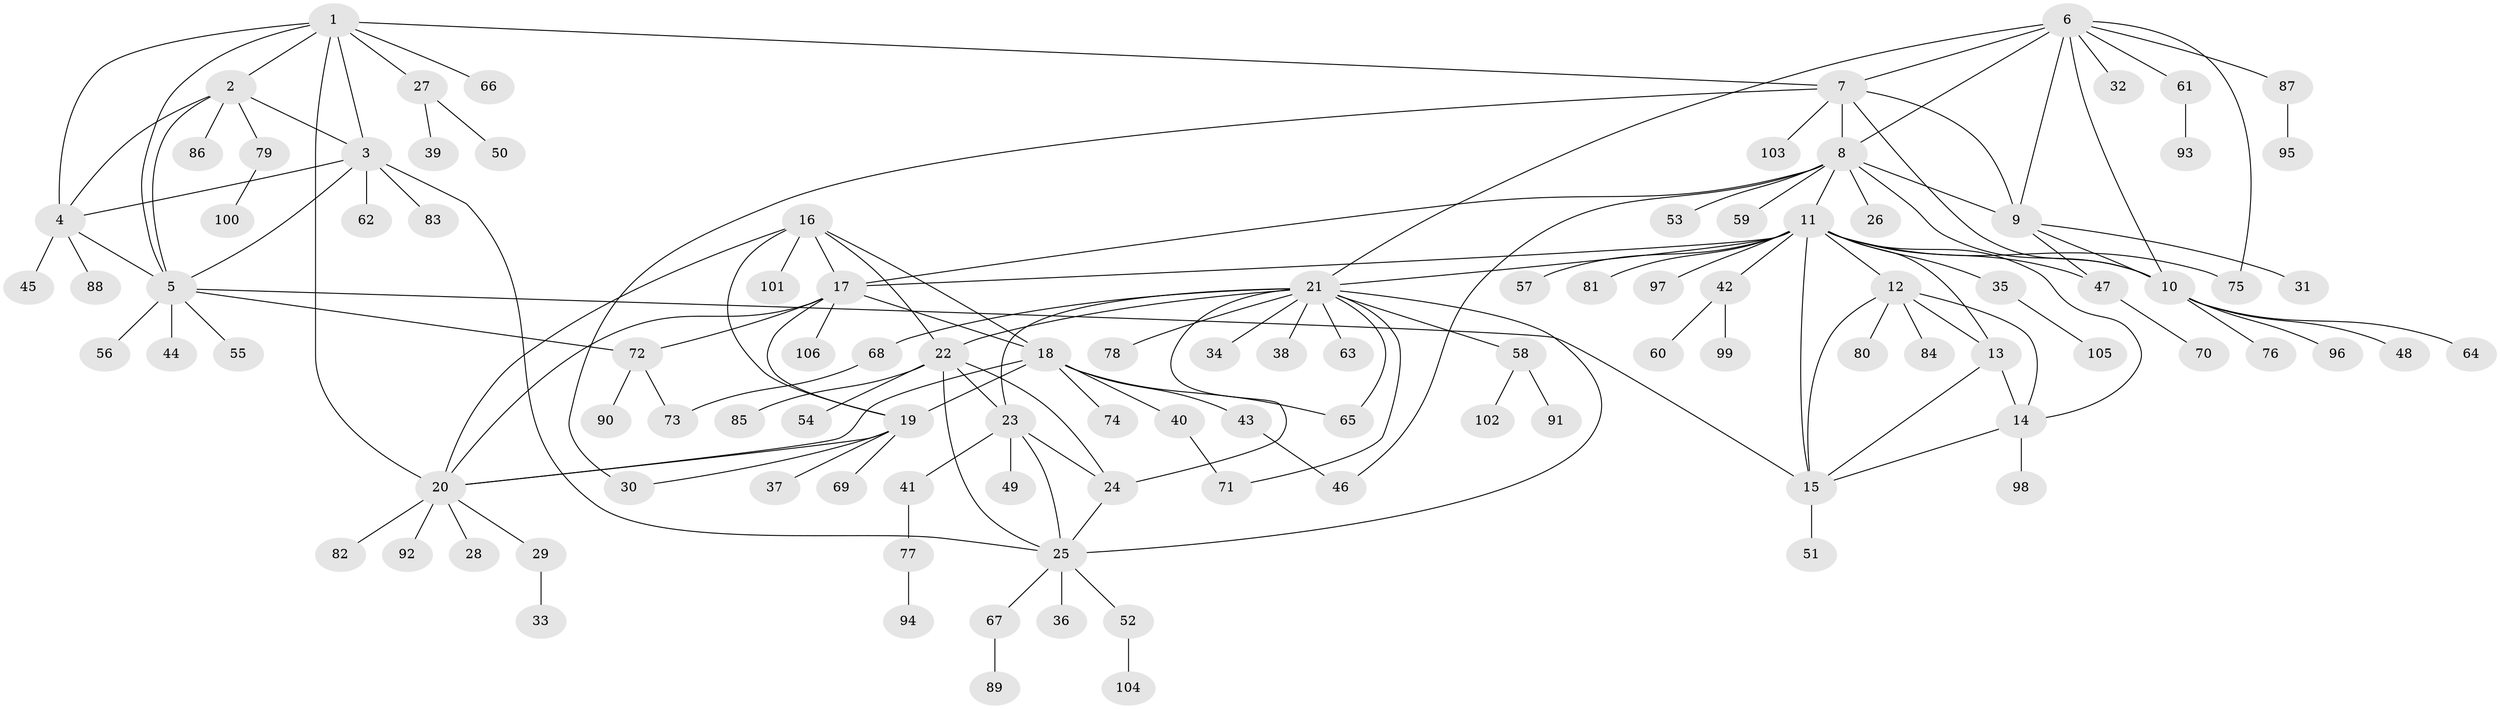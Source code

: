 // coarse degree distribution, {9: 0.0125, 5: 0.025, 4: 0.0375, 7: 0.025, 8: 0.025, 12: 0.0125, 6: 0.025, 14: 0.0125, 2: 0.2, 11: 0.0125, 16: 0.0125, 1: 0.5875, 3: 0.0125}
// Generated by graph-tools (version 1.1) at 2025/52/02/27/25 19:52:15]
// undirected, 106 vertices, 149 edges
graph export_dot {
graph [start="1"]
  node [color=gray90,style=filled];
  1;
  2;
  3;
  4;
  5;
  6;
  7;
  8;
  9;
  10;
  11;
  12;
  13;
  14;
  15;
  16;
  17;
  18;
  19;
  20;
  21;
  22;
  23;
  24;
  25;
  26;
  27;
  28;
  29;
  30;
  31;
  32;
  33;
  34;
  35;
  36;
  37;
  38;
  39;
  40;
  41;
  42;
  43;
  44;
  45;
  46;
  47;
  48;
  49;
  50;
  51;
  52;
  53;
  54;
  55;
  56;
  57;
  58;
  59;
  60;
  61;
  62;
  63;
  64;
  65;
  66;
  67;
  68;
  69;
  70;
  71;
  72;
  73;
  74;
  75;
  76;
  77;
  78;
  79;
  80;
  81;
  82;
  83;
  84;
  85;
  86;
  87;
  88;
  89;
  90;
  91;
  92;
  93;
  94;
  95;
  96;
  97;
  98;
  99;
  100;
  101;
  102;
  103;
  104;
  105;
  106;
  1 -- 2;
  1 -- 3;
  1 -- 4;
  1 -- 5;
  1 -- 7;
  1 -- 20;
  1 -- 27;
  1 -- 66;
  2 -- 3;
  2 -- 4;
  2 -- 5;
  2 -- 79;
  2 -- 86;
  3 -- 4;
  3 -- 5;
  3 -- 25;
  3 -- 62;
  3 -- 83;
  4 -- 5;
  4 -- 45;
  4 -- 88;
  5 -- 15;
  5 -- 44;
  5 -- 55;
  5 -- 56;
  5 -- 72;
  6 -- 7;
  6 -- 8;
  6 -- 9;
  6 -- 10;
  6 -- 21;
  6 -- 32;
  6 -- 61;
  6 -- 75;
  6 -- 87;
  7 -- 8;
  7 -- 9;
  7 -- 10;
  7 -- 30;
  7 -- 103;
  8 -- 9;
  8 -- 10;
  8 -- 11;
  8 -- 17;
  8 -- 26;
  8 -- 46;
  8 -- 53;
  8 -- 59;
  9 -- 10;
  9 -- 31;
  9 -- 47;
  10 -- 48;
  10 -- 64;
  10 -- 76;
  10 -- 96;
  11 -- 12;
  11 -- 13;
  11 -- 14;
  11 -- 15;
  11 -- 17;
  11 -- 21;
  11 -- 35;
  11 -- 42;
  11 -- 47;
  11 -- 57;
  11 -- 75;
  11 -- 81;
  11 -- 97;
  12 -- 13;
  12 -- 14;
  12 -- 15;
  12 -- 80;
  12 -- 84;
  13 -- 14;
  13 -- 15;
  14 -- 15;
  14 -- 98;
  15 -- 51;
  16 -- 17;
  16 -- 18;
  16 -- 19;
  16 -- 20;
  16 -- 22;
  16 -- 101;
  17 -- 18;
  17 -- 19;
  17 -- 20;
  17 -- 72;
  17 -- 106;
  18 -- 19;
  18 -- 20;
  18 -- 40;
  18 -- 43;
  18 -- 65;
  18 -- 74;
  19 -- 20;
  19 -- 30;
  19 -- 37;
  19 -- 69;
  20 -- 28;
  20 -- 29;
  20 -- 82;
  20 -- 92;
  21 -- 22;
  21 -- 23;
  21 -- 24;
  21 -- 25;
  21 -- 34;
  21 -- 38;
  21 -- 58;
  21 -- 63;
  21 -- 65;
  21 -- 68;
  21 -- 71;
  21 -- 78;
  22 -- 23;
  22 -- 24;
  22 -- 25;
  22 -- 54;
  22 -- 85;
  23 -- 24;
  23 -- 25;
  23 -- 41;
  23 -- 49;
  24 -- 25;
  25 -- 36;
  25 -- 52;
  25 -- 67;
  27 -- 39;
  27 -- 50;
  29 -- 33;
  35 -- 105;
  40 -- 71;
  41 -- 77;
  42 -- 60;
  42 -- 99;
  43 -- 46;
  47 -- 70;
  52 -- 104;
  58 -- 91;
  58 -- 102;
  61 -- 93;
  67 -- 89;
  68 -- 73;
  72 -- 73;
  72 -- 90;
  77 -- 94;
  79 -- 100;
  87 -- 95;
}
